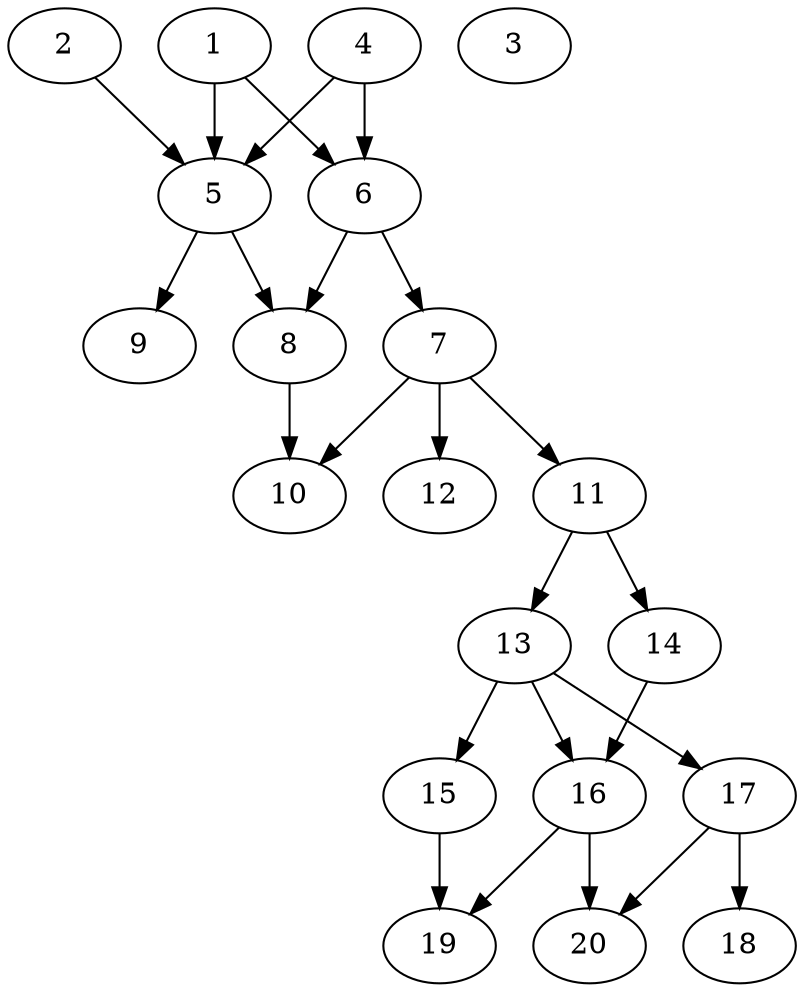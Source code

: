 // DAG automatically generated by daggen at Tue Jul 23 14:31:37 2019
// ./daggen --dot -n 20 --ccr 0.4 --fat 0.5 --regular 0.5 --density 0.8 --mindata 5242880 --maxdata 52428800 
digraph G {
  1 [size="17088000", alpha="0.07", expect_size="6835200"] 
  1 -> 5 [size ="6835200"]
  1 -> 6 [size ="6835200"]
  2 [size="36144640", alpha="0.06", expect_size="14457856"] 
  2 -> 5 [size ="14457856"]
  3 [size="52687360", alpha="0.02", expect_size="21074944"] 
  4 [size="116280320", alpha="0.16", expect_size="46512128"] 
  4 -> 5 [size ="46512128"]
  4 -> 6 [size ="46512128"]
  5 [size="36833280", alpha="0.06", expect_size="14733312"] 
  5 -> 8 [size ="14733312"]
  5 -> 9 [size ="14733312"]
  6 [size="44339200", alpha="0.17", expect_size="17735680"] 
  6 -> 7 [size ="17735680"]
  6 -> 8 [size ="17735680"]
  7 [size="40529920", alpha="0.10", expect_size="16211968"] 
  7 -> 10 [size ="16211968"]
  7 -> 11 [size ="16211968"]
  7 -> 12 [size ="16211968"]
  8 [size="45742080", alpha="0.17", expect_size="18296832"] 
  8 -> 10 [size ="18296832"]
  9 [size="126952960", alpha="0.04", expect_size="50781184"] 
  10 [size="42042880", alpha="0.13", expect_size="16817152"] 
  11 [size="98926080", alpha="0.07", expect_size="39570432"] 
  11 -> 13 [size ="39570432"]
  11 -> 14 [size ="39570432"]
  12 [size="21278720", alpha="0.03", expect_size="8511488"] 
  13 [size="54479360", alpha="0.09", expect_size="21791744"] 
  13 -> 15 [size ="21791744"]
  13 -> 16 [size ="21791744"]
  13 -> 17 [size ="21791744"]
  14 [size="66181120", alpha="0.16", expect_size="26472448"] 
  14 -> 16 [size ="26472448"]
  15 [size="44817920", alpha="0.00", expect_size="17927168"] 
  15 -> 19 [size ="17927168"]
  16 [size="80683520", alpha="0.15", expect_size="32273408"] 
  16 -> 19 [size ="32273408"]
  16 -> 20 [size ="32273408"]
  17 [size="63173120", alpha="0.09", expect_size="25269248"] 
  17 -> 18 [size ="25269248"]
  17 -> 20 [size ="25269248"]
  18 [size="121315840", alpha="0.14", expect_size="48526336"] 
  19 [size="104115200", alpha="0.19", expect_size="41646080"] 
  20 [size="126796800", alpha="0.07", expect_size="50718720"] 
}
